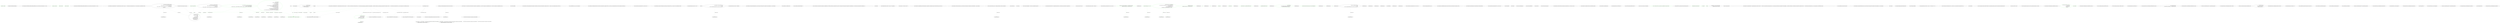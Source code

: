 digraph  {
d1 [cluster="CommandLine.Tests.Fakes.FakeImmutableOptions.FakeImmutableOptions(string, System.Collections.Generic.IEnumerable<int>, bool, long)", color=green, community=0, label="StringValue = stringValue", prediction=0, span="10-10"];
d6 [label="CommandLine.Tests.Fakes.FakeImmutableOptions", span=""];
d0 [cluster="CommandLine.Tests.Fakes.FakeImmutableOptions.FakeImmutableOptions(string, System.Collections.Generic.IEnumerable<int>, bool, long)", label="Entry CommandLine.Tests.Fakes.FakeImmutableOptions.FakeImmutableOptions(string, System.Collections.Generic.IEnumerable<int>, bool, long)", span="8-8"];
d2 [cluster="CommandLine.Tests.Fakes.FakeImmutableOptions.FakeImmutableOptions(string, System.Collections.Generic.IEnumerable<int>, bool, long)", color=green, community=0, label="IntSequence = intSequence", prediction=1, span="11-11"];
d3 [cluster="CommandLine.Tests.Fakes.FakeImmutableOptions.FakeImmutableOptions(string, System.Collections.Generic.IEnumerable<int>, bool, long)", color=green, community=0, label="BoolValue = boolValue", prediction=2, span="12-12"];
d4 [cluster="CommandLine.Tests.Fakes.FakeImmutableOptions.FakeImmutableOptions(string, System.Collections.Generic.IEnumerable<int>, bool, long)", color=green, community=0, label="LongValue = longValue", prediction=3, span="13-13"];
d5 [cluster="CommandLine.Tests.Fakes.FakeImmutableOptions.FakeImmutableOptions(string, System.Collections.Generic.IEnumerable<int>, bool, long)", label="Exit CommandLine.Tests.Fakes.FakeImmutableOptions.FakeImmutableOptions(string, System.Collections.Generic.IEnumerable<int>, bool, long)", span="8-8"];
m0_2 [cluster="CommandLine.Core.InstanceBuilder.Build<T>(CommandLine.Infrastructure.Maybe<System.Func<T>>, System.Collections.Generic.IEnumerable<string>, System.StringComparer, System.Globalization.CultureInfo)", file="InstanceBuilder.cs", label="Exit CommandLine.Core.InstanceBuilder.Build<T>(CommandLine.Infrastructure.Maybe<System.Func<T>>, System.Collections.Generic.IEnumerable<string>, System.StringComparer, System.Globalization.CultureInfo)", span="14-14"];
m0_3 [cluster="CommandLine.Core.InstanceBuilder.Build<T>(CommandLine.Infrastructure.Maybe<System.Func<T>>, System.Func<System.Collections.Generic.IEnumerable<string>, System.Collections.Generic.IEnumerable<CommandLine.Core.OptionSpecification>, CommandLine.Core.StatePair<System.Collections.Generic.IEnumerable<CommandLine.Core.Token>>>, System.Collections.Generic.IEnumerable<string>, System.StringComparer, System.Globalization.CultureInfo)", file="InstanceBuilder.cs", label="Entry CommandLine.Core.InstanceBuilder.Build<T>(CommandLine.Infrastructure.Maybe<System.Func<T>>, System.Func<System.Collections.Generic.IEnumerable<string>, System.Collections.Generic.IEnumerable<CommandLine.Core.OptionSpecification>, CommandLine.Core.StatePair<System.Collections.Generic.IEnumerable<CommandLine.Core.Token>>>, System.Collections.Generic.IEnumerable<string>, System.StringComparer, System.Globalization.CultureInfo)", span="35-35"];
m0_4 [cluster="lambda expression", file="InstanceBuilder.cs", label="Entry lambda expression", span="22-29"];
m0_62 [cluster="T.SetProperties<T>(System.Collections.Generic.IEnumerable<CommandLine.Core.SpecificationProperty>, System.Func<CommandLine.Core.SpecificationProperty, bool>, System.Func<CommandLine.Core.SpecificationProperty, object>)", file="InstanceBuilder.cs", label="Entry T.SetProperties<T>(System.Collections.Generic.IEnumerable<CommandLine.Core.SpecificationProperty>, System.Func<CommandLine.Core.SpecificationProperty, bool>, System.Func<CommandLine.Core.SpecificationProperty, object>)", span="34-34"];
m0_43 [cluster="Unk.ThrowingValidate", file="InstanceBuilder.cs", label="Entry Unk.ThrowingValidate", span=""];
m0_10 [cluster="CommandLine.Core.Tokenizer.ExplodeOptionList(CommandLine.Core.StatePair<System.Collections.Generic.IEnumerable<CommandLine.Core.Token>>, System.Func<string, CommandLine.Infrastructure.Maybe<char>>)", file="InstanceBuilder.cs", label="Entry CommandLine.Core.Tokenizer.ExplodeOptionList(CommandLine.Core.StatePair<System.Collections.Generic.IEnumerable<CommandLine.Core.Token>>, System.Func<string, CommandLine.Infrastructure.Maybe<char>>)", span="44-44"];
m0_98 [cluster="string.MatchName(string, string, System.StringComparer)", file="InstanceBuilder.cs", label="Entry string.MatchName(string, string, System.StringComparer)", span="8-8"];
m0_52 [cluster="CommandLine.Core.TokenPartitioner.Partition(System.Collections.Generic.IEnumerable<CommandLine.Core.Token>, System.Func<string, CommandLine.Infrastructure.Maybe<CommandLine.Core.TypeDescriptor>>)", file="InstanceBuilder.cs", label="Entry CommandLine.Core.TokenPartitioner.Partition(System.Collections.Generic.IEnumerable<CommandLine.Core.Token>, System.Func<string, CommandLine.Infrastructure.Maybe<CommandLine.Core.TypeDescriptor>>)", span="12-12"];
m0_68 [cluster="System.Collections.Generic.IEnumerable<TSource>.ToArray<TSource>()", file="InstanceBuilder.cs", label="Entry System.Collections.Generic.IEnumerable<TSource>.ToArray<TSource>()", span="0-0"];
m0_91 [cluster="CommandLine.Core.TypeConverter.ChangeType(System.Collections.Generic.IEnumerable<string>, System.Type, bool, System.Globalization.CultureInfo)", file="InstanceBuilder.cs", label="Entry CommandLine.Core.TypeConverter.ChangeType(System.Collections.Generic.IEnumerable<string>, System.Type, bool, System.Globalization.CultureInfo)", span="12-12"];
m0_105 [cluster="CommandLine.Infrastructure.Maybe<T>.IsJust<T>()", file="InstanceBuilder.cs", label="Entry CommandLine.Infrastructure.Maybe<T>.IsJust<T>()", span="149-149"];
m0_61 [cluster="T.cstr", file="InstanceBuilder.cs", label="Entry T.cstr", span=""];
m0_6 [cluster="lambda expression", file="InstanceBuilder.cs", label="var explodedTokens = Tokenizer.ExplodeOptionList(\r\n                            tokens,\r\n                            name => NameLookup.HavingSeparator(name, optionSpecs, nameComparer))", span="25-27"];
m0_120 [cluster="CommandLine.Infrastructure.Maybe<T>.MatchNothing()", file="InstanceBuilder.cs", label="Entry CommandLine.Infrastructure.Maybe<T>.MatchNothing()", span="26-26"];
m0_18 [cluster="CommandLine.Core.NameLookup.HavingSeparator(string, System.Collections.Generic.IEnumerable<CommandLine.Core.OptionSpecification>, System.StringComparer)", file="InstanceBuilder.cs", label="Entry CommandLine.Core.NameLookup.HavingSeparator(string, System.Collections.Generic.IEnumerable<CommandLine.Core.OptionSpecification>, System.StringComparer)", span="16-16"];
m0_55 [cluster="CommandLine.Core.Specification.IsValue()", file="InstanceBuilder.cs", label="Entry CommandLine.Core.Specification.IsValue()", span="15-15"];
m0_65 [cluster="System.Reflection.MethodBase.GetParameters()", file="InstanceBuilder.cs", label="Entry System.Reflection.MethodBase.GetParameters()", span="0-0"];
m0_71 [cluster="System.Collections.Generic.IEnumerable<CommandLine.Core.SpecificationProperty>.Validate(System.Collections.Generic.IEnumerable<System.Func<System.Collections.Generic.IEnumerable<CommandLine.Core.SpecificationProperty>, System.Collections.Generic.IEnumerable<CommandLine.Error>>>)", file="InstanceBuilder.cs", label="Entry System.Collections.Generic.IEnumerable<CommandLine.Core.SpecificationProperty>.Validate(System.Collections.Generic.IEnumerable<System.Func<System.Collections.Generic.IEnumerable<CommandLine.Core.SpecificationProperty>, System.Collections.Generic.IEnumerable<CommandLine.Error>>>)", span="40-40"];
m0_73 [cluster="Unk.Create", file="InstanceBuilder.cs", label="Entry Unk.Create", span=""];
m0_109 [cluster="CommandLine.Infrastructure.Maybe<T>.FromJust<T>(System.Exception)", file="InstanceBuilder.cs", label="Entry CommandLine.Infrastructure.Maybe<T>.FromJust<T>(System.Exception)", span="134-134"];
m0_51 [cluster="System.Func<T1, T2, TResult>.Invoke(T1, T2)", file="InstanceBuilder.cs", label="Entry System.Func<T1, T2, TResult>.Invoke(T1, T2)", span="0-0"];
m0_79 [cluster="CommandLine.Core.SpecificationProperty.Create(CommandLine.Core.Specification, System.Reflection.PropertyInfo, CommandLine.Infrastructure.Maybe<object>)", file="InstanceBuilder.cs", label="Entry CommandLine.Core.SpecificationProperty.Create(CommandLine.Core.Specification, System.Reflection.PropertyInfo, CommandLine.Infrastructure.Maybe<object>)", span="21-21"];
m0_14 [cluster="CommandLine.Core.NameLookup.Contains(string, System.Collections.Generic.IEnumerable<CommandLine.Core.OptionSpecification>, System.StringComparer)", file="InstanceBuilder.cs", label="Entry CommandLine.Core.NameLookup.Contains(string, System.Collections.Generic.IEnumerable<CommandLine.Core.OptionSpecification>, System.StringComparer)", span="11-11"];
m0_5 [cluster="lambda expression", file="InstanceBuilder.cs", label="var tokens = Tokenizer.Tokenize(args, name => NameLookup.Contains(name, optionSpecs, nameComparer))", span="24-24"];
m0_64 [cluster="Unk.GetConstructor", file="InstanceBuilder.cs", label="Entry Unk.GetConstructor", span=""];
m0_57 [cluster="Unk.Single", file="InstanceBuilder.cs", label="Entry Unk.Single", span=""];
m0_42 [cluster="System.Type.GetSpecifications<T>(System.Func<System.Reflection.PropertyInfo, T>)", file="InstanceBuilder.cs", label="Entry System.Type.GetSpecifications<T>(System.Func<System.Reflection.PropertyInfo, T>)", span="13-13"];
m0_50 [cluster="CommandLine.ParserResult.Create<T>(CommandLine.ParserResultType, T, System.Collections.Generic.IEnumerable<CommandLine.Error>)", file="InstanceBuilder.cs", label="Entry CommandLine.ParserResult.Create<T>(CommandLine.ParserResultType, T, System.Collections.Generic.IEnumerable<CommandLine.Error>)", span="100-100"];
m0_83 [cluster="System.Func<TResult>.Invoke()", file="InstanceBuilder.cs", label="Entry System.Func<TResult>.Invoke()", span="0-0"];
m0_113 [cluster="CommandLine.Infrastructure.Maybe<T>.IsNothing<T>()", file="InstanceBuilder.cs", label="Entry CommandLine.Infrastructure.Maybe<T>.IsNothing<T>()", span="144-144"];
m0_45 [cluster="System.Collections.Generic.IEnumerable<TSource>.Any<TSource>()", file="InstanceBuilder.cs", label="Entry System.Collections.Generic.IEnumerable<TSource>.Any<TSource>()", span="0-0"];
m0_15 [cluster="lambda expression", file="InstanceBuilder.cs", label="Entry lambda expression", span="27-27"];
m0_74 [cluster="lambda expression", file="InstanceBuilder.cs", label="Entry lambda expression", span="42-43"];
m0_80 [cluster="lambda expression", file="InstanceBuilder.cs", label="Entry lambda expression", span="55-55"];
m0_95 [cluster="lambda expression", file="InstanceBuilder.cs", label="Entry lambda expression", span="80-80"];
m0_96 [cluster="lambda expression", color=green, community=0, file="InstanceBuilder.cs", label="token.Text.MatchName(o.ShortName, o.LongName, nameComparer)", prediction=4, span="80-80"];
m0_97 [cluster="lambda expression", file="InstanceBuilder.cs", label="Exit lambda expression", span="80-80"];
m0_99 [cluster="lambda expression", file="InstanceBuilder.cs", label="Entry lambda expression", span="88-88"];
m0_127 [cluster="lambda expression", file="InstanceBuilder.cs", label="Entry lambda expression", span="109-109"];
m0_130 [cluster="lambda expression", file="InstanceBuilder.cs", label="Entry lambda expression", span="110-110"];
m0_102 [cluster="lambda expression", file="InstanceBuilder.cs", label="Entry lambda expression", span="92-92"];
m0_106 [cluster="lambda expression", file="InstanceBuilder.cs", label="Entry lambda expression", span="93-93"];
m0_110 [cluster="lambda expression", file="InstanceBuilder.cs", label="Entry lambda expression", span="95-95"];
m0_114 [cluster="lambda expression", file="InstanceBuilder.cs", label="Entry lambda expression", span="96-96"];
m0_117 [cluster="lambda expression", file="InstanceBuilder.cs", label="Entry lambda expression", span="98-100"];
m0_121 [cluster="lambda expression", file="InstanceBuilder.cs", label="Entry lambda expression", span="101-101"];
m0_75 [cluster="lambda expression", color=green, community=1, file="InstanceBuilder.cs", label="SpecificationProperty.Create(\r\n                    Specification.FromProperty(pi), pi, Maybe.Nothing<object>())", prediction=5, span="42-43"];
m0_76 [cluster="lambda expression", file="InstanceBuilder.cs", label="Exit lambda expression", span="42-43"];
m0_81 [cluster="lambda expression", color=green, community=0, file="InstanceBuilder.cs", label="f()", prediction=6, span="55-55"];
m0_82 [cluster="lambda expression", file="InstanceBuilder.cs", label="Exit lambda expression", span="55-55"];
m0_100 [cluster="lambda expression", color=green, community=0, file="InstanceBuilder.cs", label="f()", prediction=7, span="88-88"];
m0_101 [cluster="lambda expression", file="InstanceBuilder.cs", label="Exit lambda expression", span="88-88"];
m0_103 [cluster="lambda expression", color=green, community=0, file="InstanceBuilder.cs", label="sp.Value.IsJust()", prediction=8, span="92-92"];
m0_104 [cluster="lambda expression", file="InstanceBuilder.cs", label="Exit lambda expression", span="92-92"];
m0_107 [cluster="lambda expression", color=green, community=0, file="InstanceBuilder.cs", label="sp.Value.FromJust()", prediction=9, span="93-93"];
m0_108 [cluster="lambda expression", file="InstanceBuilder.cs", label="Exit lambda expression", span="93-93"];
m0_111 [cluster="lambda expression", color=green, community=0, file="InstanceBuilder.cs", label="sp.Value.IsNothing() && sp.Specification.DefaultValue.IsJust()", prediction=10, span="95-95"];
m0_112 [cluster="lambda expression", file="InstanceBuilder.cs", label="Exit lambda expression", span="95-95"];
m0_115 [cluster="lambda expression", color=green, community=0, file="InstanceBuilder.cs", label="sp.Specification.DefaultValue.FromJust()", prediction=11, span="96-96"];
m0_116 [cluster="lambda expression", file="InstanceBuilder.cs", label="Exit lambda expression", span="96-96"];
m0_118 [cluster="lambda expression", color=green, community=1, file="InstanceBuilder.cs", label="sp.Value.IsNothing()\r\n                            && sp.Specification.TargetType == TargetType.Sequence\r\n                            && sp.Specification.DefaultValue.MatchNothing()", prediction=12, span="98-100"];
m0_119 [cluster="lambda expression", file="InstanceBuilder.cs", label="Exit lambda expression", span="98-100"];
m0_122 [cluster="lambda expression", color=green, community=0, file="InstanceBuilder.cs", label="sp.Property.PropertyType.GetGenericArguments().Single().CreateEmptyArray()", prediction=13, span="101-101"];
m0_123 [cluster="lambda expression", file="InstanceBuilder.cs", label="Exit lambda expression", span="101-101"];
m0_128 [cluster="lambda expression", color=green, community=0, file="InstanceBuilder.cs", label=v, prediction=14, span="109-109"];
m0_129 [cluster="lambda expression", file="InstanceBuilder.cs", label="Exit lambda expression", span="109-109"];
m0_131 [cluster="lambda expression", color=green, community=0, file="InstanceBuilder.cs", label=d, prediction=15, span="110-110"];
m0_132 [cluster="lambda expression", file="InstanceBuilder.cs", label="Exit lambda expression", span="110-110"];
m0_85 [cluster="lambda expression", file="InstanceBuilder.cs", label="TypeLookup.FindTypeDescriptor(name, optionSpecs, nameComparer)", span="65-65"];
m0_89 [cluster="lambda expression", file="InstanceBuilder.cs", label="TypeConverter.ChangeType(vals, type, isScalar, parsingCulture)", span="70-70"];
m0_93 [cluster="lambda expression", file="InstanceBuilder.cs", label="TypeConverter.ChangeType(vals, type, isScalar, parsingCulture)", span="76-76"];
m0_88 [cluster="lambda expression", file="InstanceBuilder.cs", label="Entry lambda expression", span="70-70"];
m0_92 [cluster="lambda expression", file="InstanceBuilder.cs", label="Entry lambda expression", span="76-76"];
m0_84 [cluster="lambda expression", file="InstanceBuilder.cs", label="Entry lambda expression", span="65-65"];
m0_12 [cluster="lambda expression", file="InstanceBuilder.cs", label="NameLookup.Contains(name, optionSpecs, nameComparer)", span="24-24"];
m0_16 [cluster="lambda expression", file="InstanceBuilder.cs", label="NameLookup.HavingSeparator(name, optionSpecs, nameComparer)", span="27-27"];
m0_86 [cluster="lambda expression", file="InstanceBuilder.cs", label="Exit lambda expression", span="65-65"];
m0_90 [cluster="lambda expression", file="InstanceBuilder.cs", label="Exit lambda expression", span="70-70"];
m0_94 [cluster="lambda expression", file="InstanceBuilder.cs", label="Exit lambda expression", span="76-76"];
m0_11 [cluster="lambda expression", file="InstanceBuilder.cs", label="Entry lambda expression", span="24-24"];
m0_13 [cluster="lambda expression", file="InstanceBuilder.cs", label="Exit lambda expression", span="24-24"];
m0_7 [cluster="lambda expression", file="InstanceBuilder.cs", label="return explodedTokens;", span="28-28"];
m0_17 [cluster="lambda expression", file="InstanceBuilder.cs", label="Exit lambda expression", span="27-27"];
m0_8 [cluster="lambda expression", file="InstanceBuilder.cs", label="Exit lambda expression", span="22-29"];
m0_46 [cluster="System.Collections.Generic.IEnumerable<TSource>.First<TSource>()", file="InstanceBuilder.cs", label="Entry System.Collections.Generic.IEnumerable<TSource>.First<TSource>()", span="0-0"];
m0_47 [cluster="System.StringComparer.Equals(string, string)", file="InstanceBuilder.cs", label="Entry System.StringComparer.Equals(string, string)", span="0-0"];
m0_70 [cluster="CommandLine.Core.SpecificationPropertyRules.Lookup(System.Collections.Generic.IEnumerable<CommandLine.Core.Token>)", file="InstanceBuilder.cs", label="Entry CommandLine.Core.SpecificationPropertyRules.Lookup(System.Collections.Generic.IEnumerable<CommandLine.Core.Token>)", span="12-12"];
m0_56 [cluster="CommandLine.MissingValueOptionError.MissingValueOptionError(CommandLine.NameInfo)", file="InstanceBuilder.cs", label="Entry CommandLine.MissingValueOptionError.MissingValueOptionError(CommandLine.NameInfo)", span="265-265"];
m0_125 [cluster="System.Collections.Generic.IEnumerable<TSource>.Single<TSource>()", file="InstanceBuilder.cs", label="Entry System.Collections.Generic.IEnumerable<TSource>.Single<TSource>()", span="0-0"];
m0_60 [cluster="Unk.IsTypeMutable", file="InstanceBuilder.cs", label="Entry Unk.IsTypeMutable", span=""];
m0_72 [cluster="Unk.Concat", file="InstanceBuilder.cs", label="Entry Unk.Concat", span=""];
m0_126 [cluster="System.Type.CreateEmptyArray()", file="InstanceBuilder.cs", label="Entry System.Type.CreateEmptyArray()", span="77-77"];
m0_67 [cluster="System.Type.GetDefaultValue()", file="InstanceBuilder.cs", label="Entry System.Type.GetDefaultValue()", span="82-82"];
m0_66 [cluster="string.ToLower()", file="InstanceBuilder.cs", label="Entry string.ToLower()", span="0-0"];
m0_124 [cluster="System.Type.GetGenericArguments()", file="InstanceBuilder.cs", label="Entry System.Type.GetGenericArguments()", span="0-0"];
m0_9 [cluster="CommandLine.Core.Tokenizer.Tokenize(System.Collections.Generic.IEnumerable<string>, System.Func<string, bool>)", file="InstanceBuilder.cs", label="Entry CommandLine.Core.Tokenizer.Tokenize(System.Collections.Generic.IEnumerable<string>, System.Func<string, bool>)", span="11-11"];
m0_77 [cluster="CommandLine.Core.Specification.FromProperty(System.Reflection.PropertyInfo)", file="InstanceBuilder.cs", label="Entry CommandLine.Core.Specification.FromProperty(System.Reflection.PropertyInfo)", span="82-82"];
m0_53 [cluster="CommandLine.Core.Specification.IsOption()", file="InstanceBuilder.cs", label="Entry CommandLine.Core.Specification.IsOption()", span="10-10"];
m0_78 [cluster="CommandLine.Infrastructure.Maybe.Nothing<T>()", file="InstanceBuilder.cs", label="Entry CommandLine.Infrastructure.Maybe.Nothing<T>()", span="63-63"];
m0_44 [cluster="System.Collections.IEnumerable.OfType<TResult>()", file="InstanceBuilder.cs", label="Entry System.Collections.IEnumerable.OfType<TResult>()", span="0-0"];
m0_0 [cluster="Humanizer.Tests.Localisation.ptBR.NumberToWordsTests.NumberToWordsTests()", file="InstanceBuilder.cs", label="Entry Humanizer.Tests.Localisation.ptBR.NumberToWordsTests.NumberToWordsTests()", span="7-7"];
m0_1 [cluster="Humanizer.Tests.Localisation.ptBR.NumberToWordsTests.NumberToWordsTests()", file="InstanceBuilder.cs", label="Exit Humanizer.Tests.Localisation.ptBR.NumberToWordsTests.NumberToWordsTests()", span="7-7"];
m0_19 [cluster="CommandLine.Core.InstanceBuilder.Build<T>(CommandLine.Infrastructure.Maybe<System.Func<T>>, System.Func<System.Collections.Generic.IEnumerable<string>, System.Collections.Generic.IEnumerable<CommandLine.Core.OptionSpecification>, CommandLine.Core.StatePair<System.Collections.Generic.IEnumerable<CommandLine.Core.Token>>>, System.Collections.Generic.IEnumerable<string>, System.StringComparer, System.Globalization.CultureInfo)", color=green, community=1, file="InstanceBuilder.cs", label="var specProps = typeof(T).GetSpecifications(pi => SpecificationProperty.Create(\r\n                    Specification.FromProperty(pi), pi, Maybe.Nothing<object>()))", prediction=16, span="42-43"];
m0_20 [cluster="CommandLine.Core.InstanceBuilder.Build<T>(CommandLine.Infrastructure.Maybe<System.Func<T>>, System.Func<System.Collections.Generic.IEnumerable<string>, System.Collections.Generic.IEnumerable<CommandLine.Core.OptionSpecification>, CommandLine.Core.StatePair<System.Collections.Generic.IEnumerable<CommandLine.Core.Token>>>, System.Collections.Generic.IEnumerable<string>, System.StringComparer, System.Globalization.CultureInfo)", file="InstanceBuilder.cs", label="var specs = from pt in specProps select pt.Specification", span="45-45"];
m0_27 [cluster="CommandLine.Core.InstanceBuilder.Build<T>(CommandLine.Infrastructure.Maybe<System.Func<T>>, System.Func<System.Collections.Generic.IEnumerable<string>, System.Collections.Generic.IEnumerable<CommandLine.Core.OptionSpecification>, CommandLine.Core.StatePair<System.Collections.Generic.IEnumerable<CommandLine.Core.Token>>>, System.Collections.Generic.IEnumerable<string>, System.StringComparer, System.Globalization.CultureInfo)", file="InstanceBuilder.cs", label="var optionSpecProps = OptionMapper.MapValues(\r\n                (from pt in specProps where pt.Specification.IsOption() select pt),\r\n                partitions.Options,\r\n                (vals, type, isScalar) => TypeConverter.ChangeType(vals, type, isScalar, parsingCulture),\r\n                nameComparer)", span="67-71"];
m0_28 [cluster="CommandLine.Core.InstanceBuilder.Build<T>(CommandLine.Infrastructure.Maybe<System.Func<T>>, System.Func<System.Collections.Generic.IEnumerable<string>, System.Collections.Generic.IEnumerable<CommandLine.Core.OptionSpecification>, CommandLine.Core.StatePair<System.Collections.Generic.IEnumerable<CommandLine.Core.Token>>>, System.Collections.Generic.IEnumerable<string>, System.StringComparer, System.Globalization.CultureInfo)", file="InstanceBuilder.cs", label="var valueSpecProps = ValueMapper.MapValues(\r\n                (from pt in specProps where pt.Specification.IsValue() select pt),\r\n                    partitions.Values,\r\n                (vals, type, isScalar) => TypeConverter.ChangeType(vals, type, isScalar, parsingCulture))", span="73-76"];
m0_36 [cluster="CommandLine.Core.InstanceBuilder.Build<T>(CommandLine.Infrastructure.Maybe<System.Func<T>>, System.Func<System.Collections.Generic.IEnumerable<string>, System.Collections.Generic.IEnumerable<CommandLine.Core.OptionSpecification>, CommandLine.Core.StatePair<System.Collections.Generic.IEnumerable<CommandLine.Core.Token>>>, System.Collections.Generic.IEnumerable<string>, System.StringComparer, System.Globalization.CultureInfo)", color=green, community=0, file="InstanceBuilder.cs", label="var ctor = t.GetConstructor((from p in specProps select p.Specification.ConversionType).ToArray())", prediction=17, span="106-106"];
m0_37 [cluster="CommandLine.Core.InstanceBuilder.Build<T>(CommandLine.Infrastructure.Maybe<System.Func<T>>, System.Func<System.Collections.Generic.IEnumerable<string>, System.Collections.Generic.IEnumerable<CommandLine.Core.OptionSpecification>, CommandLine.Core.StatePair<System.Collections.Generic.IEnumerable<CommandLine.Core.Token>>>, System.Collections.Generic.IEnumerable<string>, System.StringComparer, System.Globalization.CultureInfo)", color=green, community=1, file="InstanceBuilder.cs", label="var values = (from prms in ctor.GetParameters()\r\n                              join sp in specProps on prms.Name.ToLower() equals sp.Property.Name.ToLower()\r\n                              select sp.Value.Return(v => v,\r\n                                    sp.Specification.DefaultValue.Return(d => d,\r\n                                        sp.Specification.ConversionType.GetDefaultValue()))).ToArray()", prediction=18, span="107-111"];
m0_23 [cluster="CommandLine.Core.InstanceBuilder.Build<T>(CommandLine.Infrastructure.Maybe<System.Func<T>>, System.Func<System.Collections.Generic.IEnumerable<string>, System.Collections.Generic.IEnumerable<CommandLine.Core.OptionSpecification>, CommandLine.Core.StatePair<System.Collections.Generic.IEnumerable<CommandLine.Core.Token>>>, System.Collections.Generic.IEnumerable<string>, System.StringComparer, System.Globalization.CultureInfo)", color=green, community=0, file="InstanceBuilder.cs", label="return ParserResult.Create(\r\n                    ParserResultType.Options,\r\n                    factory.Return(f => f(), default(T)) ,\r\n                    new[] { new HelpRequestedError() });", prediction=4, span="53-56"];
m0_22 [cluster="CommandLine.Core.InstanceBuilder.Build<T>(CommandLine.Infrastructure.Maybe<System.Func<T>>, System.Func<System.Collections.Generic.IEnumerable<string>, System.Collections.Generic.IEnumerable<CommandLine.Core.OptionSpecification>, CommandLine.Core.StatePair<System.Collections.Generic.IEnumerable<CommandLine.Core.Token>>>, System.Collections.Generic.IEnumerable<string>, System.StringComparer, System.Globalization.CultureInfo)", file="InstanceBuilder.cs", label="arguments.Any() && nameComparer.Equals(''--help'', arguments.First())", span="51-51"];
m0_29 [cluster="CommandLine.Core.InstanceBuilder.Build<T>(CommandLine.Infrastructure.Maybe<System.Func<T>>, System.Func<System.Collections.Generic.IEnumerable<string>, System.Collections.Generic.IEnumerable<CommandLine.Core.OptionSpecification>, CommandLine.Core.StatePair<System.Collections.Generic.IEnumerable<CommandLine.Core.Token>>>, System.Collections.Generic.IEnumerable<string>, System.StringComparer, System.Globalization.CultureInfo)", color=green, community=0, file="InstanceBuilder.cs", label="var missingValueErrors = from token in partitions.Errors\r\n                                     select new MissingValueOptionError(\r\n                                         optionSpecs.Single(o => token.Text.MatchName(o.ShortName, o.LongName, nameComparer)).FromOptionSpecification())", prediction=4, span="78-80"];
m0_26 [cluster="CommandLine.Core.InstanceBuilder.Build<T>(CommandLine.Infrastructure.Maybe<System.Func<T>>, System.Func<System.Collections.Generic.IEnumerable<string>, System.Collections.Generic.IEnumerable<CommandLine.Core.OptionSpecification>, CommandLine.Core.StatePair<System.Collections.Generic.IEnumerable<CommandLine.Core.Token>>>, System.Collections.Generic.IEnumerable<string>, System.StringComparer, System.Globalization.CultureInfo)", file="InstanceBuilder.cs", label="var partitions = TokenPartitioner.Partition(\r\n                tokens,\r\n                name => TypeLookup.FindTypeDescriptor(name, optionSpecs, nameComparer))", span="63-65"];
m0_21 [cluster="CommandLine.Core.InstanceBuilder.Build<T>(CommandLine.Infrastructure.Maybe<System.Func<T>>, System.Func<System.Collections.Generic.IEnumerable<string>, System.Collections.Generic.IEnumerable<CommandLine.Core.OptionSpecification>, CommandLine.Core.StatePair<System.Collections.Generic.IEnumerable<CommandLine.Core.Token>>>, System.Collections.Generic.IEnumerable<string>, System.StringComparer, System.Globalization.CultureInfo)", file="InstanceBuilder.cs", label="var optionSpecs = specs\r\n                .ThrowingValidate(SpecificationGuards.Lookup)\r\n                .OfType<OptionSpecification>()", span="47-49"];
m0_30 [cluster="CommandLine.Core.InstanceBuilder.Build<T>(CommandLine.Infrastructure.Maybe<System.Func<T>>, System.Func<System.Collections.Generic.IEnumerable<string>, System.Collections.Generic.IEnumerable<CommandLine.Core.OptionSpecification>, CommandLine.Core.StatePair<System.Collections.Generic.IEnumerable<CommandLine.Core.Token>>>, System.Collections.Generic.IEnumerable<string>, System.StringComparer, System.Globalization.CultureInfo)", file="InstanceBuilder.cs", label="var specPropsWithValue = optionSpecProps.Value.Concat(valueSpecProps.Value)", span="82-82"];
m0_40 [cluster="CommandLine.Core.InstanceBuilder.Build<T>(CommandLine.Infrastructure.Maybe<System.Func<T>>, System.Func<System.Collections.Generic.IEnumerable<string>, System.Collections.Generic.IEnumerable<CommandLine.Core.OptionSpecification>, CommandLine.Core.StatePair<System.Collections.Generic.IEnumerable<CommandLine.Core.Token>>>, System.Collections.Generic.IEnumerable<string>, System.StringComparer, System.Globalization.CultureInfo)", file="InstanceBuilder.cs", label="return ParserResult.Create(\r\n                ParserResultType.Options,\r\n                instance,\r\n                tokenizerResult.Errors\r\n                    .Concat(missingValueErrors)\r\n                    .Concat(optionSpecProps.Errors)\r\n                    .Concat(valueSpecProps.Errors)\r\n                    .Concat(validationErrors));", span="118-125"];
m0_33 [cluster="CommandLine.Core.InstanceBuilder.Build<T>(CommandLine.Infrastructure.Maybe<System.Func<T>>, System.Func<System.Collections.Generic.IEnumerable<string>, System.Collections.Generic.IEnumerable<CommandLine.Core.OptionSpecification>, CommandLine.Core.StatePair<System.Collections.Generic.IEnumerable<CommandLine.Core.Token>>>, System.Collections.Generic.IEnumerable<string>, System.StringComparer, System.Globalization.CultureInfo)", color=green, community=0, file="InstanceBuilder.cs", label="instance = factory.Return(f => f(), new T())", prediction=21, span="88-88"];
m0_32 [cluster="CommandLine.Core.InstanceBuilder.Build<T>(CommandLine.Infrastructure.Maybe<System.Func<T>>, System.Func<System.Collections.Generic.IEnumerable<string>, System.Collections.Generic.IEnumerable<CommandLine.Core.OptionSpecification>, CommandLine.Core.StatePair<System.Collections.Generic.IEnumerable<CommandLine.Core.Token>>>, System.Collections.Generic.IEnumerable<string>, System.StringComparer, System.Globalization.CultureInfo)", color=green, community=0, file="InstanceBuilder.cs", label="ReflectionHelper.IsTypeMutable(typeof(T))", prediction=22, span="86-86"];
m0_34 [cluster="CommandLine.Core.InstanceBuilder.Build<T>(CommandLine.Infrastructure.Maybe<System.Func<T>>, System.Func<System.Collections.Generic.IEnumerable<string>, System.Collections.Generic.IEnumerable<CommandLine.Core.OptionSpecification>, CommandLine.Core.StatePair<System.Collections.Generic.IEnumerable<CommandLine.Core.Token>>>, System.Collections.Generic.IEnumerable<string>, System.StringComparer, System.Globalization.CultureInfo)", color=green, community=1, file="InstanceBuilder.cs", label="instance = instance\r\n                    .SetProperties(specPropsWithValue,\r\n                        sp => sp.Value.IsJust(),\r\n                        sp => sp.Value.FromJust())\r\n                    .SetProperties(specPropsWithValue,\r\n                        sp => sp.Value.IsNothing() && sp.Specification.DefaultValue.IsJust(),\r\n                        sp => sp.Specification.DefaultValue.FromJust())\r\n                    .SetProperties(specPropsWithValue,\r\n                        sp => sp.Value.IsNothing()\r\n                            && sp.Specification.TargetType == TargetType.Sequence\r\n                            && sp.Specification.DefaultValue.MatchNothing(),\r\n                        sp => sp.Property.PropertyType.GetGenericArguments().Single().CreateEmptyArray())", prediction=23, span="90-101"];
m0_35 [cluster="CommandLine.Core.InstanceBuilder.Build<T>(CommandLine.Infrastructure.Maybe<System.Func<T>>, System.Func<System.Collections.Generic.IEnumerable<string>, System.Collections.Generic.IEnumerable<CommandLine.Core.OptionSpecification>, CommandLine.Core.StatePair<System.Collections.Generic.IEnumerable<CommandLine.Core.Token>>>, System.Collections.Generic.IEnumerable<string>, System.StringComparer, System.Globalization.CultureInfo)", color=green, community=0, file="InstanceBuilder.cs", label="var t = typeof(T)", prediction=24, span="105-105"];
m0_38 [cluster="CommandLine.Core.InstanceBuilder.Build<T>(CommandLine.Infrastructure.Maybe<System.Func<T>>, System.Func<System.Collections.Generic.IEnumerable<string>, System.Collections.Generic.IEnumerable<CommandLine.Core.OptionSpecification>, CommandLine.Core.StatePair<System.Collections.Generic.IEnumerable<CommandLine.Core.Token>>>, System.Collections.Generic.IEnumerable<string>, System.StringComparer, System.Globalization.CultureInfo)", color=green, community=0, file="InstanceBuilder.cs", label="instance = (T)ctor.Invoke(values)", prediction=25, span="112-112"];
m0_31 [cluster="CommandLine.Core.InstanceBuilder.Build<T>(CommandLine.Infrastructure.Maybe<System.Func<T>>, System.Func<System.Collections.Generic.IEnumerable<string>, System.Collections.Generic.IEnumerable<CommandLine.Core.OptionSpecification>, CommandLine.Core.StatePair<System.Collections.Generic.IEnumerable<CommandLine.Core.Token>>>, System.Collections.Generic.IEnumerable<string>, System.StringComparer, System.Globalization.CultureInfo)", color=green, community=0, file="InstanceBuilder.cs", label="T instance", prediction=26, span="84-84"];
m0_39 [cluster="CommandLine.Core.InstanceBuilder.Build<T>(CommandLine.Infrastructure.Maybe<System.Func<T>>, System.Func<System.Collections.Generic.IEnumerable<string>, System.Collections.Generic.IEnumerable<CommandLine.Core.OptionSpecification>, CommandLine.Core.StatePair<System.Collections.Generic.IEnumerable<CommandLine.Core.Token>>>, System.Collections.Generic.IEnumerable<string>, System.StringComparer, System.Globalization.CultureInfo)", file="InstanceBuilder.cs", label="var validationErrors = specPropsWithValue.Validate(\r\n                SpecificationPropertyRules.Lookup(tokens))", span="115-116"];
m0_24 [cluster="CommandLine.Core.InstanceBuilder.Build<T>(CommandLine.Infrastructure.Maybe<System.Func<T>>, System.Func<System.Collections.Generic.IEnumerable<string>, System.Collections.Generic.IEnumerable<CommandLine.Core.OptionSpecification>, CommandLine.Core.StatePair<System.Collections.Generic.IEnumerable<CommandLine.Core.Token>>>, System.Collections.Generic.IEnumerable<string>, System.StringComparer, System.Globalization.CultureInfo)", file="InstanceBuilder.cs", label="var tokenizerResult = tokenizer(arguments, optionSpecs)", span="59-59"];
m0_25 [cluster="CommandLine.Core.InstanceBuilder.Build<T>(CommandLine.Infrastructure.Maybe<System.Func<T>>, System.Func<System.Collections.Generic.IEnumerable<string>, System.Collections.Generic.IEnumerable<CommandLine.Core.OptionSpecification>, CommandLine.Core.StatePair<System.Collections.Generic.IEnumerable<CommandLine.Core.Token>>>, System.Collections.Generic.IEnumerable<string>, System.StringComparer, System.Globalization.CultureInfo)", file="InstanceBuilder.cs", label="var tokens = tokenizerResult.Value", span="61-61"];
m0_41 [cluster="CommandLine.Core.InstanceBuilder.Build<T>(CommandLine.Infrastructure.Maybe<System.Func<T>>, System.Func<System.Collections.Generic.IEnumerable<string>, System.Collections.Generic.IEnumerable<CommandLine.Core.OptionSpecification>, CommandLine.Core.StatePair<System.Collections.Generic.IEnumerable<CommandLine.Core.Token>>>, System.Collections.Generic.IEnumerable<string>, System.StringComparer, System.Globalization.CultureInfo)", file="InstanceBuilder.cs", label="Exit CommandLine.Core.InstanceBuilder.Build<T>(CommandLine.Infrastructure.Maybe<System.Func<T>>, System.Func<System.Collections.Generic.IEnumerable<string>, System.Collections.Generic.IEnumerable<CommandLine.Core.OptionSpecification>, CommandLine.Core.StatePair<System.Collections.Generic.IEnumerable<CommandLine.Core.Token>>>, System.Collections.Generic.IEnumerable<string>, System.StringComparer, System.Globalization.CultureInfo)", span="35-35"];
m0_69 [cluster="System.Reflection.ConstructorInfo.Invoke(object[])", file="InstanceBuilder.cs", label="Entry System.Reflection.ConstructorInfo.Invoke(object[])", span="0-0"];
m0_87 [cluster="CommandLine.Core.TypeLookup.FindTypeDescriptor(string, System.Collections.Generic.IEnumerable<CommandLine.Core.OptionSpecification>, System.StringComparer)", file="InstanceBuilder.cs", label="Entry CommandLine.Core.TypeLookup.FindTypeDescriptor(string, System.Collections.Generic.IEnumerable<CommandLine.Core.OptionSpecification>, System.StringComparer)", span="12-12"];
m0_63 [cluster="Unk.ToArray", file="InstanceBuilder.cs", label="Entry Unk.ToArray", span=""];
m0_49 [cluster="CommandLine.HelpRequestedError.HelpRequestedError()", file="InstanceBuilder.cs", label="Entry CommandLine.HelpRequestedError.HelpRequestedError()", span="353-353"];
m0_58 [cluster="Unk.FromOptionSpecification", file="InstanceBuilder.cs", label="Entry Unk.FromOptionSpecification", span=""];
m0_48 [cluster="CommandLine.Infrastructure.Maybe<T1>.Return<T1, T2>(System.Func<T1, T2>, T2)", file="InstanceBuilder.cs", label="Entry CommandLine.Infrastructure.Maybe<T1>.Return<T1, T2>(System.Func<T1, T2>, T2)", span="100-100"];
m0_59 [cluster="System.Collections.Generic.IEnumerable<TSource>.Concat<TSource>(System.Collections.Generic.IEnumerable<TSource>)", file="InstanceBuilder.cs", label="Entry System.Collections.Generic.IEnumerable<TSource>.Concat<TSource>(System.Collections.Generic.IEnumerable<TSource>)", span="0-0"];
m0_54 [cluster="Unk.MapValues", file="InstanceBuilder.cs", label="Entry Unk.MapValues", span=""];
m0_135 [file="InstanceBuilder.cs", label="System.StringComparer", span=""];
m0_138 [file="InstanceBuilder.cs", label=token, span=""];
m0_136 [file="InstanceBuilder.cs", label=optionSpecs, span=""];
m0_137 [file="InstanceBuilder.cs", label="System.Globalization.CultureInfo", span=""];
m0_133 [file="InstanceBuilder.cs", label="System.StringComparer", span=""];
m0_134 [file="InstanceBuilder.cs", label="System.Collections.Generic.IEnumerable<CommandLine.Core.OptionSpecification>", span=""];
m1_51 [cluster="System.Linq.Expressions.Expression.Lambda<TDelegate>(System.Linq.Expressions.Expression, params System.Linq.Expressions.ParameterExpression[])", file="ReflectionExtensions.cs", label="Entry System.Linq.Expressions.Expression.Lambda<TDelegate>(System.Linq.Expressions.Expression, params System.Linq.Expressions.ParameterExpression[])", span="0-0"];
m1_53 [cluster="System.Func<TResult>.Invoke()", file="ReflectionExtensions.cs", label="Entry System.Func<TResult>.Invoke()", span="0-0"];
m1_50 [cluster="System.Linq.Expressions.Expression.Convert(System.Linq.Expressions.Expression, System.Type)", file="ReflectionExtensions.cs", label="Entry System.Linq.Expressions.Expression.Convert(System.Linq.Expressions.Expression, System.Type)", span="0-0"];
m1_45 [cluster="CommandLine.Core.ReflectionExtensions.GetDefaultValue(System.Type)", file="ReflectionExtensions.cs", label="Entry CommandLine.Core.ReflectionExtensions.GetDefaultValue(System.Type)", span="82-82"];
m1_46 [cluster="CommandLine.Core.ReflectionExtensions.GetDefaultValue(System.Type)", color=green, community=1, file="ReflectionExtensions.cs", label="var e = Expression.Lambda<Func<object>>(\r\n                Expression.Convert(\r\n                    Expression.Default(type),\r\n                    typeof(object)))", prediction=27, span="84-87"];
m1_47 [cluster="CommandLine.Core.ReflectionExtensions.GetDefaultValue(System.Type)", color=green, community=0, file="ReflectionExtensions.cs", label="return e.Compile()();", prediction=28, span="88-88"];
m1_48 [cluster="CommandLine.Core.ReflectionExtensions.GetDefaultValue(System.Type)", file="ReflectionExtensions.cs", label="Exit CommandLine.Core.ReflectionExtensions.GetDefaultValue(System.Type)", span="82-82"];
m1_49 [cluster="System.Linq.Expressions.Expression.Default(System.Type)", file="ReflectionExtensions.cs", label="Entry System.Linq.Expressions.Expression.Default(System.Type)", span="0-0"];
m1_52 [cluster="System.Linq.Expressions.Expression<TDelegate>.Compile()", file="ReflectionExtensions.cs", label="Entry System.Linq.Expressions.Expression<TDelegate>.Compile()", span="0-0"];
m2_9 [cluster="CommandLine.Infrastructure.Maybe.Nothing<T>()", file="ReflectionHelper.cs", label="Entry CommandLine.Infrastructure.Maybe.Nothing<T>()", span="63-63"];
m2_20 [cluster="CommandLine.Infrastructure.ReflectionHelper.IsFSharpOptionType(System.Type)", file="ReflectionHelper.cs", label="Entry CommandLine.Infrastructure.ReflectionHelper.IsFSharpOptionType(System.Type)", span="32-32"];
m2_21 [cluster="CommandLine.Infrastructure.ReflectionHelper.IsFSharpOptionType(System.Type)", file="ReflectionHelper.cs", label="return type.FullName.StartsWith(\r\n                ''Microsoft.FSharp.Core.FSharpOption`1'', StringComparison.Ordinal);", span="34-35"];
m2_22 [cluster="CommandLine.Infrastructure.ReflectionHelper.IsFSharpOptionType(System.Type)", file="ReflectionHelper.cs", label="Exit CommandLine.Infrastructure.ReflectionHelper.IsFSharpOptionType(System.Type)", span="32-32"];
m2_1 [cluster="CommandLine.Infrastructure.ReflectionHelper.GetAttribute<TAttribute>()", file="ReflectionHelper.cs", label="var assembly = Assembly.GetEntryAssembly() ?? Assembly.GetExecutingAssembly()", span="12-12"];
m2_0 [cluster="CommandLine.Infrastructure.ReflectionHelper.GetAttribute<TAttribute>()", file="ReflectionHelper.cs", label="Entry CommandLine.Infrastructure.ReflectionHelper.GetAttribute<TAttribute>()", span="9-9"];
m2_2 [cluster="CommandLine.Infrastructure.ReflectionHelper.GetAttribute<TAttribute>()", file="ReflectionHelper.cs", label="var attributes = assembly.GetCustomAttributes(typeof(TAttribute), false)", span="13-13"];
m2_3 [cluster="CommandLine.Infrastructure.ReflectionHelper.GetAttribute<TAttribute>()", file="ReflectionHelper.cs", label="return attributes.Length > 0\r\n                ? Maybe.Just((TAttribute)attributes[0])\r\n                : Maybe.Nothing<TAttribute>();", span="15-17"];
m2_4 [cluster="CommandLine.Infrastructure.ReflectionHelper.GetAttribute<TAttribute>()", file="ReflectionHelper.cs", label="Exit CommandLine.Infrastructure.ReflectionHelper.GetAttribute<TAttribute>()", span="9-9"];
m2_8 [cluster="CommandLine.Infrastructure.Maybe.Just<T>(T)", file="ReflectionHelper.cs", label="Entry CommandLine.Infrastructure.Maybe.Just<T>(T)", span="68-68"];
m2_7 [cluster="System.Reflection.Assembly.GetCustomAttributes(System.Type, bool)", file="ReflectionHelper.cs", label="Entry System.Reflection.Assembly.GetCustomAttributes(System.Type, bool)", span="0-0"];
m2_6 [cluster="System.Reflection.Assembly.GetExecutingAssembly()", file="ReflectionHelper.cs", label="Entry System.Reflection.Assembly.GetExecutingAssembly()", span="0-0"];
m2_5 [cluster="System.Reflection.Assembly.GetEntryAssembly()", file="ReflectionHelper.cs", label="Entry System.Reflection.Assembly.GetEntryAssembly()", span="0-0"];
m2_14 [cluster="System.Reflection.Assembly.GetName()", file="ReflectionHelper.cs", label="Entry System.Reflection.Assembly.GetName()", span="0-0"];
m2_16 [cluster="CommandLine.Infrastructure.ReflectionHelper.GetAssemblyVersion()", file="ReflectionHelper.cs", label="var assembly = Assembly.GetEntryAssembly() ?? Assembly.GetExecutingAssembly()", span="28-28"];
m2_15 [cluster="CommandLine.Infrastructure.ReflectionHelper.GetAssemblyVersion()", file="ReflectionHelper.cs", label="Entry CommandLine.Infrastructure.ReflectionHelper.GetAssemblyVersion()", span="26-26"];
m2_17 [cluster="CommandLine.Infrastructure.ReflectionHelper.GetAssemblyVersion()", file="ReflectionHelper.cs", label="return assembly.GetName().Version.ToStringInvariant();", span="29-29"];
m2_18 [cluster="CommandLine.Infrastructure.ReflectionHelper.GetAssemblyVersion()", file="ReflectionHelper.cs", label="Exit CommandLine.Infrastructure.ReflectionHelper.GetAssemblyVersion()", span="26-26"];
m2_19 [cluster="T.ToStringInvariant<T>()", file="ReflectionHelper.cs", label="Entry T.ToStringInvariant<T>()", span="14-14"];
m2_23 [cluster="string.StartsWith(string, System.StringComparison)", file="ReflectionHelper.cs", label="Entry string.StartsWith(string, System.StringComparison)", span="0-0"];
m2_11 [cluster="CommandLine.Infrastructure.ReflectionHelper.GetAssemblyName()", file="ReflectionHelper.cs", label="var assembly = Assembly.GetEntryAssembly() ?? Assembly.GetExecutingAssembly()", span="22-22"];
m2_10 [cluster="CommandLine.Infrastructure.ReflectionHelper.GetAssemblyName()", file="ReflectionHelper.cs", label="Entry CommandLine.Infrastructure.ReflectionHelper.GetAssemblyName()", span="20-20"];
m2_12 [cluster="CommandLine.Infrastructure.ReflectionHelper.GetAssemblyName()", file="ReflectionHelper.cs", label="return assembly.GetName().Name;", span="23-23"];
m2_13 [cluster="CommandLine.Infrastructure.ReflectionHelper.GetAssemblyName()", file="ReflectionHelper.cs", label="Exit CommandLine.Infrastructure.ReflectionHelper.GetAssemblyName()", span="20-20"];
m0_3 -> m0_23  [color=green, key=1, label="CommandLine.Infrastructure.Maybe<System.Func<T>>", style=dashed];
m0_3 -> m0_96  [color=green, key=1, label="System.StringComparer", style=dashed];
m0_3 -> m0_22  [color=darkseagreen4, key=1, label="System.Collections.Generic.IEnumerable<string>", style=dashed];
m0_3 -> m0_85  [color=darkseagreen4, key=1, label="System.StringComparer", style=dashed];
m0_3 -> m0_89  [color=darkseagreen4, key=1, label="System.Globalization.CultureInfo", style=dashed];
m0_3 -> m0_93  [color=darkseagreen4, key=1, label="System.Globalization.CultureInfo", style=dashed];
m0_4 -> m0_12  [color=darkseagreen4, key=1, label="System.Collections.Generic.IEnumerable<CommandLine.Core.OptionSpecification>", style=dashed];
m0_4 -> m0_16  [color=darkseagreen4, key=1, label="System.Collections.Generic.IEnumerable<CommandLine.Core.OptionSpecification>", style=dashed];
m0_6 -> m0_15  [color=darkseagreen4, key=1, label="lambda expression", style=dashed];
m0_5 -> m0_11  [color=darkseagreen4, key=1, label="lambda expression", style=dashed];
m0_0 -> m0_12  [color=darkseagreen4, key=1, label="System.StringComparer", style=dashed];
m0_0 -> m0_16  [color=darkseagreen4, key=1, label="System.StringComparer", style=dashed];
m0_1 -> m0_4  [color=darkseagreen4, key=1, label="lambda expression", style=dashed];
m0_19 -> m0_74  [color=green, key=1, label="lambda expression", style=dashed];
m0_27 -> m0_88  [color=darkseagreen4, key=1, label="lambda expression", style=dashed];
m0_27 -> m0_40  [color=darkseagreen4, key=1, label=optionSpecProps, style=dashed];
m0_28 -> m0_92  [color=darkseagreen4, key=1, label="lambda expression", style=dashed];
m0_28 -> m0_40  [color=darkseagreen4, key=1, label=valueSpecProps, style=dashed];
m0_37 -> m0_127  [color=green, key=1, label="lambda expression", style=dashed];
m0_37 -> m0_130  [color=green, key=1, label="lambda expression", style=dashed];
m0_23 -> m0_80  [color=green, key=1, label="lambda expression", style=dashed];
m0_29 -> m0_95  [color=green, key=1, label="lambda expression", style=dashed];
m0_29 -> m0_96  [color=green, key=1, label=token, style=dashed];
m0_29 -> m0_40  [color=green, key=1, label=missingValueErrors, style=dashed];
m0_26 -> m0_84  [color=darkseagreen4, key=1, label="lambda expression", style=dashed];
m0_21 -> m0_85  [color=darkseagreen4, key=1, label=optionSpecs, style=dashed];
m0_33 -> m0_99  [color=green, key=1, label="lambda expression", style=dashed];
m0_34 -> m0_102  [color=green, key=1, label="lambda expression", style=dashed];
m0_34 -> m0_106  [color=green, key=1, label="lambda expression", style=dashed];
m0_34 -> m0_110  [color=green, key=1, label="lambda expression", style=dashed];
m0_34 -> m0_114  [color=green, key=1, label="lambda expression", style=dashed];
m0_34 -> m0_117  [color=green, key=1, label="lambda expression", style=dashed];
m0_34 -> m0_121  [color=green, key=1, label="lambda expression", style=dashed];
m0_34 -> m0_40  [color=green, key=1, label=instance, style=dashed];
m0_38 -> m0_40  [color=green, key=1, label=instance, style=dashed];
m0_24 -> m0_40  [color=darkseagreen4, key=1, label=tokenizerResult, style=dashed];
m0_135 -> m0_96  [color=green, key=1, label="System.StringComparer", style=dashed];
m0_135 -> m0_85  [color=darkseagreen4, key=1, label="System.StringComparer", style=dashed];
m0_138 -> m0_96  [color=green, key=1, label=token, style=dashed];
m0_136 -> m0_85  [color=darkseagreen4, key=1, label=optionSpecs, style=dashed];
m0_137 -> m0_89  [color=darkseagreen4, key=1, label="System.Globalization.CultureInfo", style=dashed];
m0_137 -> m0_93  [color=darkseagreen4, key=1, label="System.Globalization.CultureInfo", style=dashed];
m0_133 -> m0_12  [color=darkseagreen4, key=1, label="System.StringComparer", style=dashed];
m0_133 -> m0_16  [color=darkseagreen4, key=1, label="System.StringComparer", style=dashed];
m0_134 -> m0_12  [color=darkseagreen4, key=1, label="System.Collections.Generic.IEnumerable<CommandLine.Core.OptionSpecification>", style=dashed];
m0_134 -> m0_16  [color=darkseagreen4, key=1, label="System.Collections.Generic.IEnumerable<CommandLine.Core.OptionSpecification>", style=dashed];
}
